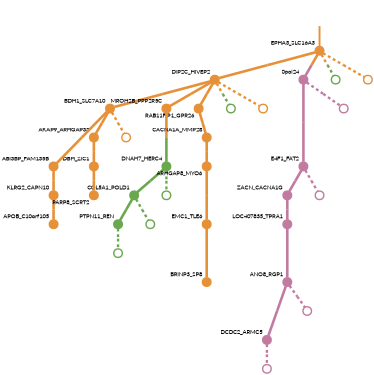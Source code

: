 strict digraph  {
graph[splines=false]; nodesep=0.7; rankdir=TB; ranksep=0.6; forcelabels=true; dpi=600; size=2.5;
0 [color="#e69138ff", fillcolor="#e69138ff", fixedsize=true, fontname=Lato, fontsize="12pt", height="0.25", label="", penwidth=3, shape=circle, style=filled, xlabel=EPHA3_SLC16A3];
13 [color="#e69138ff", fillcolor="#e69138ff", fixedsize=true, fontname=Lato, fontsize="12pt", height="0.25", label="", penwidth=3, shape=circle, style=filled, xlabel=DIP2C_HIVEP2];
23 [color="#c27ba0ff", fillcolor="#c27ba0ff", fixedsize=true, fontname=Lato, fontsize="12pt", height="0.25", label="", penwidth=3, shape=circle, style=filled, xlabel="0pol24"];
24 [color="#6aa84fff", fillcolor="#6aa84fff", fixedsize=true, fontname=Lato, fontsize="12pt", height="0.25", label="", penwidth=3, shape=circle, style=solid, xlabel=""];
33 [color="#e69138ff", fillcolor="#e69138ff", fixedsize=true, fontname=Lato, fontsize="12pt", height="0.25", label="", penwidth=3, shape=circle, style=solid, xlabel=""];
1 [color="#c27ba0ff", fillcolor="#c27ba0ff", fixedsize=true, fontname=Lato, fontsize="12pt", height="0.25", label="", penwidth=3, shape=circle, style=filled, xlabel=E4F1_FAT2];
14 [color="#c27ba0ff", fillcolor="#c27ba0ff", fixedsize=true, fontname=Lato, fontsize="12pt", height="0.25", label="", penwidth=3, shape=circle, style=filled, xlabel=ZACN_CACNA1G];
30 [color="#c27ba0ff", fillcolor="#c27ba0ff", fixedsize=true, fontname=Lato, fontsize="12pt", height="0.25", label="", penwidth=3, shape=circle, style=solid, xlabel=""];
3 [color="#e69138ff", fillcolor="#e69138ff", fixedsize=true, fontname=Lato, fontsize="12pt", height="0.25", label="", penwidth=3, shape=circle, style=filled, xlabel=EMC1_TLE6];
2 [color="#e69138ff", fillcolor="#e69138ff", fixedsize=true, fontname=Lato, fontsize="12pt", height="0.25", label="", penwidth=3, shape=circle, style=filled, xlabel=BRINP3_SP8];
4 [color="#e69138ff", fillcolor="#e69138ff", fixedsize=true, fontname=Lato, fontsize="12pt", height="0.25", label="", penwidth=3, shape=circle, style=filled, xlabel=ABI3BP_FAM135B];
10 [color="#e69138ff", fillcolor="#e69138ff", fixedsize=true, fontname=Lato, fontsize="12pt", height="0.25", label="", penwidth=3, shape=circle, style=filled, xlabel=KLRG2_CAPN10];
5 [color="#c27ba0ff", fillcolor="#c27ba0ff", fixedsize=true, fontname=Lato, fontsize="12pt", height="0.25", label="", penwidth=3, shape=circle, style=filled, xlabel=DCDC2_ARMC5];
31 [color="#c27ba0ff", fillcolor="#c27ba0ff", fixedsize=true, fontname=Lato, fontsize="12pt", height="0.25", label="", penwidth=3, shape=circle, style=solid, xlabel=""];
6 [color="#6aa84fff", fillcolor="#6aa84fff", fixedsize=true, fontname=Lato, fontsize="12pt", height="0.25", label="", penwidth=3, shape=circle, style=filled, xlabel=DNAH7_HERC4];
11 [color="#6aa84fff", fillcolor="#6aa84fff", fixedsize=true, fontname=Lato, fontsize="12pt", height="0.25", label="", penwidth=3, shape=circle, style=filled, xlabel=COL5A1_POLD1];
25 [color="#6aa84fff", fillcolor="#6aa84fff", fixedsize=true, fontname=Lato, fontsize="12pt", height="0.25", label="", penwidth=3, shape=circle, style=solid, xlabel=""];
7 [color="#c27ba0ff", fillcolor="#c27ba0ff", fixedsize=true, fontname=Lato, fontsize="12pt", height="0.25", label="", penwidth=3, shape=circle, style=filled, xlabel=ANO8_RGP1];
32 [color="#c27ba0ff", fillcolor="#c27ba0ff", fixedsize=true, fontname=Lato, fontsize="12pt", height="0.25", label="", penwidth=3, shape=circle, style=solid, xlabel=""];
8 [color="#e69138ff", fillcolor="#e69138ff", fixedsize=true, fontname=Lato, fontsize="12pt", height="0.25", label="", penwidth=3, shape=circle, style=filled, xlabel=AKAP9_ARHGAP33];
18 [color="#e69138ff", fillcolor="#e69138ff", fixedsize=true, fontname=Lato, fontsize="12pt", height="0.25", label="", penwidth=3, shape=circle, style=filled, xlabel=DBH_ZIC1];
9 [color="#e69138ff", fillcolor="#e69138ff", fixedsize=true, fontname=Lato, fontsize="12pt", height="0.25", label="", penwidth=3, shape=circle, style=filled, xlabel=BDH1_SLC7A10];
34 [color="#e69138ff", fillcolor="#e69138ff", fixedsize=true, fontname=Lato, fontsize="12pt", height="0.25", label="", penwidth=3, shape=circle, style=solid, xlabel=""];
21 [color="#e69138ff", fillcolor="#e69138ff", fixedsize=true, fontname=Lato, fontsize="12pt", height="0.25", label="", penwidth=3, shape=circle, style=filled, xlabel=APOB_C10orf105];
17 [color="#6aa84fff", fillcolor="#6aa84fff", fixedsize=true, fontname=Lato, fontsize="12pt", height="0.25", label="", penwidth=3, shape=circle, style=filled, xlabel=PTPN11_REN];
26 [color="#6aa84fff", fillcolor="#6aa84fff", fixedsize=true, fontname=Lato, fontsize="12pt", height="0.25", label="", penwidth=3, shape=circle, style=solid, xlabel=""];
12 [color="#e69138ff", fillcolor="#e69138ff", fixedsize=true, fontname=Lato, fontsize="12pt", height="0.25", label="", penwidth=3, shape=circle, style=filled, xlabel=MROH2B_PPP2R5C];
16 [color="#e69138ff", fillcolor="#e69138ff", fixedsize=true, fontname=Lato, fontsize="12pt", height="0.25", label="", penwidth=3, shape=circle, style=filled, xlabel=RAB11FIP1_GPR26];
27 [color="#6aa84fff", fillcolor="#6aa84fff", fixedsize=true, fontname=Lato, fontsize="12pt", height="0.25", label="", penwidth=3, shape=circle, style=solid, xlabel=""];
35 [color="#e69138ff", fillcolor="#e69138ff", fixedsize=true, fontname=Lato, fontsize="12pt", height="0.25", label="", penwidth=3, shape=circle, style=solid, xlabel=""];
15 [color="#c27ba0ff", fillcolor="#c27ba0ff", fixedsize=true, fontname=Lato, fontsize="12pt", height="0.25", label="", penwidth=3, shape=circle, style=filled, xlabel=LOC407835_TPRA1];
20 [color="#e69138ff", fillcolor="#e69138ff", fixedsize=true, fontname=Lato, fontsize="12pt", height="0.25", label="", penwidth=3, shape=circle, style=filled, xlabel=CACNA1A_MMP28];
28 [color="#6aa84fff", fillcolor="#6aa84fff", fixedsize=true, fontname=Lato, fontsize="12pt", height="0.25", label="", penwidth=3, shape=circle, style=solid, xlabel=""];
19 [color="#e69138ff", fillcolor="#e69138ff", fixedsize=true, fontname=Lato, fontsize="12pt", height="0.25", label="", penwidth=3, shape=circle, style=filled, xlabel=PARP8_SCRT2];
22 [color="#e69138ff", fillcolor="#e69138ff", fixedsize=true, fontname=Lato, fontsize="12pt", height="0.25", label="", penwidth=3, shape=circle, style=filled, xlabel=ARHGAP8_MYO6];
29 [color="#c27ba0ff", fillcolor="#c27ba0ff", fixedsize=true, fontname=Lato, fontsize="12pt", height="0.25", label="", penwidth=3, shape=circle, style=solid, xlabel=""];
normal [label="", penwidth=3, style=invis, xlabel=EPHA3_SLC16A3];
0 -> 13  [arrowsize=0, color="#e69138ff;0.5:#e69138ff", minlen="1.3636363744735718", penwidth="5.5", style=solid];
0 -> 23  [arrowsize=0, color="#e69138ff;0.5:#c27ba0ff", minlen="1.1136363744735718", penwidth="5.5", style=solid];
0 -> 24  [arrowsize=0, color="#e69138ff;0.5:#6aa84fff", minlen="1.1136363744735718", penwidth=5, style=dashed];
0 -> 33  [arrowsize=0, color="#e69138ff;0.5:#e69138ff", minlen="1.1136363744735718", penwidth=5, style=dashed];
13 -> 9  [arrowsize=0, color="#e69138ff;0.5:#e69138ff", minlen="1.8636363744735718", penwidth="5.5", style=solid];
13 -> 12  [arrowsize=0, color="#e69138ff;0.5:#e69138ff", minlen="1.4090908765792847", penwidth="5.5", style=solid];
13 -> 16  [arrowsize=0, color="#e69138ff;0.5:#e69138ff", minlen="1.3181817531585693", penwidth="5.5", style=solid];
13 -> 27  [arrowsize=0, color="#e69138ff;0.5:#6aa84fff", minlen="1.1136363744735718", penwidth=5, style=dashed];
13 -> 35  [arrowsize=0, color="#e69138ff;0.5:#e69138ff", minlen="1.1136363744735718", penwidth=5, style=dashed];
23 -> 1  [arrowsize=0, color="#c27ba0ff;0.5:#c27ba0ff", minlen="3.0", penwidth="5.5", style=solid];
23 -> 29  [arrowsize=0, color="#c27ba0ff;0.5:#c27ba0ff", minlen="1.1136363744735718", penwidth=5, style=dashed];
1 -> 14  [arrowsize=0, color="#c27ba0ff;0.5:#c27ba0ff", minlen="1.3181817531585693", penwidth="5.5", style=solid];
1 -> 30  [arrowsize=0, color="#c27ba0ff;0.5:#c27ba0ff", minlen="1.1136363744735718", penwidth=5, style=dashed];
14 -> 15  [arrowsize=0, color="#c27ba0ff;0.5:#c27ba0ff", minlen="1.3181817531585693", penwidth="5.5", style=solid];
3 -> 2  [arrowsize=0, color="#e69138ff;0.5:#e69138ff", minlen="2.8636364936828613", penwidth="5.5", style=solid];
4 -> 10  [arrowsize=0, color="#e69138ff;0.5:#e69138ff", minlen="1.6818182468414307", penwidth="5.5", style=solid];
10 -> 21  [arrowsize=0, color="#e69138ff;0.5:#e69138ff", minlen="1.2727272510528564", penwidth="5.5", style=solid];
5 -> 31  [arrowsize=0, color="#c27ba0ff;0.5:#c27ba0ff", minlen="1.1136363744735718", penwidth=5, style=dashed];
6 -> 11  [arrowsize=0, color="#6aa84fff;0.5:#6aa84fff", minlen="1.6363636255264282", penwidth="5.5", style=solid];
6 -> 25  [arrowsize=0, color="#6aa84fff;0.5:#6aa84fff", minlen="1.1136363744735718", penwidth=5, style=dashed];
11 -> 17  [arrowsize=0, color="#6aa84fff;0.5:#6aa84fff", minlen="1.3181817531585693", penwidth="5.5", style=solid];
11 -> 26  [arrowsize=0, color="#6aa84fff;0.5:#6aa84fff", minlen="1.1136363744735718", penwidth=5, style=dashed];
7 -> 5  [arrowsize=0, color="#c27ba0ff;0.5:#c27ba0ff", minlen="2.1818180084228516", penwidth="5.5", style=solid];
7 -> 32  [arrowsize=0, color="#c27ba0ff;0.5:#c27ba0ff", minlen="1.1136363744735718", penwidth=5, style=dashed];
8 -> 18  [arrowsize=0, color="#e69138ff;0.5:#e69138ff", minlen="1.2727272510528564", penwidth="5.5", style=solid];
18 -> 19  [arrowsize=0, color="#e69138ff;0.5:#e69138ff", minlen="1.2727272510528564", penwidth="5.5", style=solid];
9 -> 4  [arrowsize=0, color="#e69138ff;0.5:#e69138ff", minlen="2.3636364936828613", penwidth="5.5", style=solid];
9 -> 8  [arrowsize=0, color="#e69138ff;0.5:#e69138ff", minlen="1.954545497894287", penwidth="5.5", style=solid];
9 -> 34  [arrowsize=0, color="#e69138ff;0.5:#e69138ff", minlen="1.1136363744735718", penwidth=5, style=dashed];
17 -> 28  [arrowsize=0, color="#6aa84fff;0.5:#6aa84fff", minlen="1.1136363744735718", penwidth=5, style=dashed];
12 -> 6  [arrowsize=0, color="#e69138ff;0.5:#6aa84fff", minlen="2.1363635063171387", penwidth="5.5", style=solid];
16 -> 20  [arrowsize=0, color="#e69138ff;0.5:#e69138ff", minlen="1.2727272510528564", penwidth="5.5", style=solid];
15 -> 7  [arrowsize=0, color="#c27ba0ff;0.5:#c27ba0ff", minlen="2.045454502105713", penwidth="5.5", style=solid];
20 -> 22  [arrowsize=0, color="#e69138ff;0.5:#e69138ff", minlen="1.2272727489471436", penwidth="5.5", style=solid];
22 -> 3  [arrowsize=0, color="#e69138ff;0.5:#e69138ff", minlen="2.3636364936828613", penwidth="5.5", style=solid];
normal -> 0  [arrowsize=0, color="#e69138ff", label="", penwidth=4, style=solid];
}
